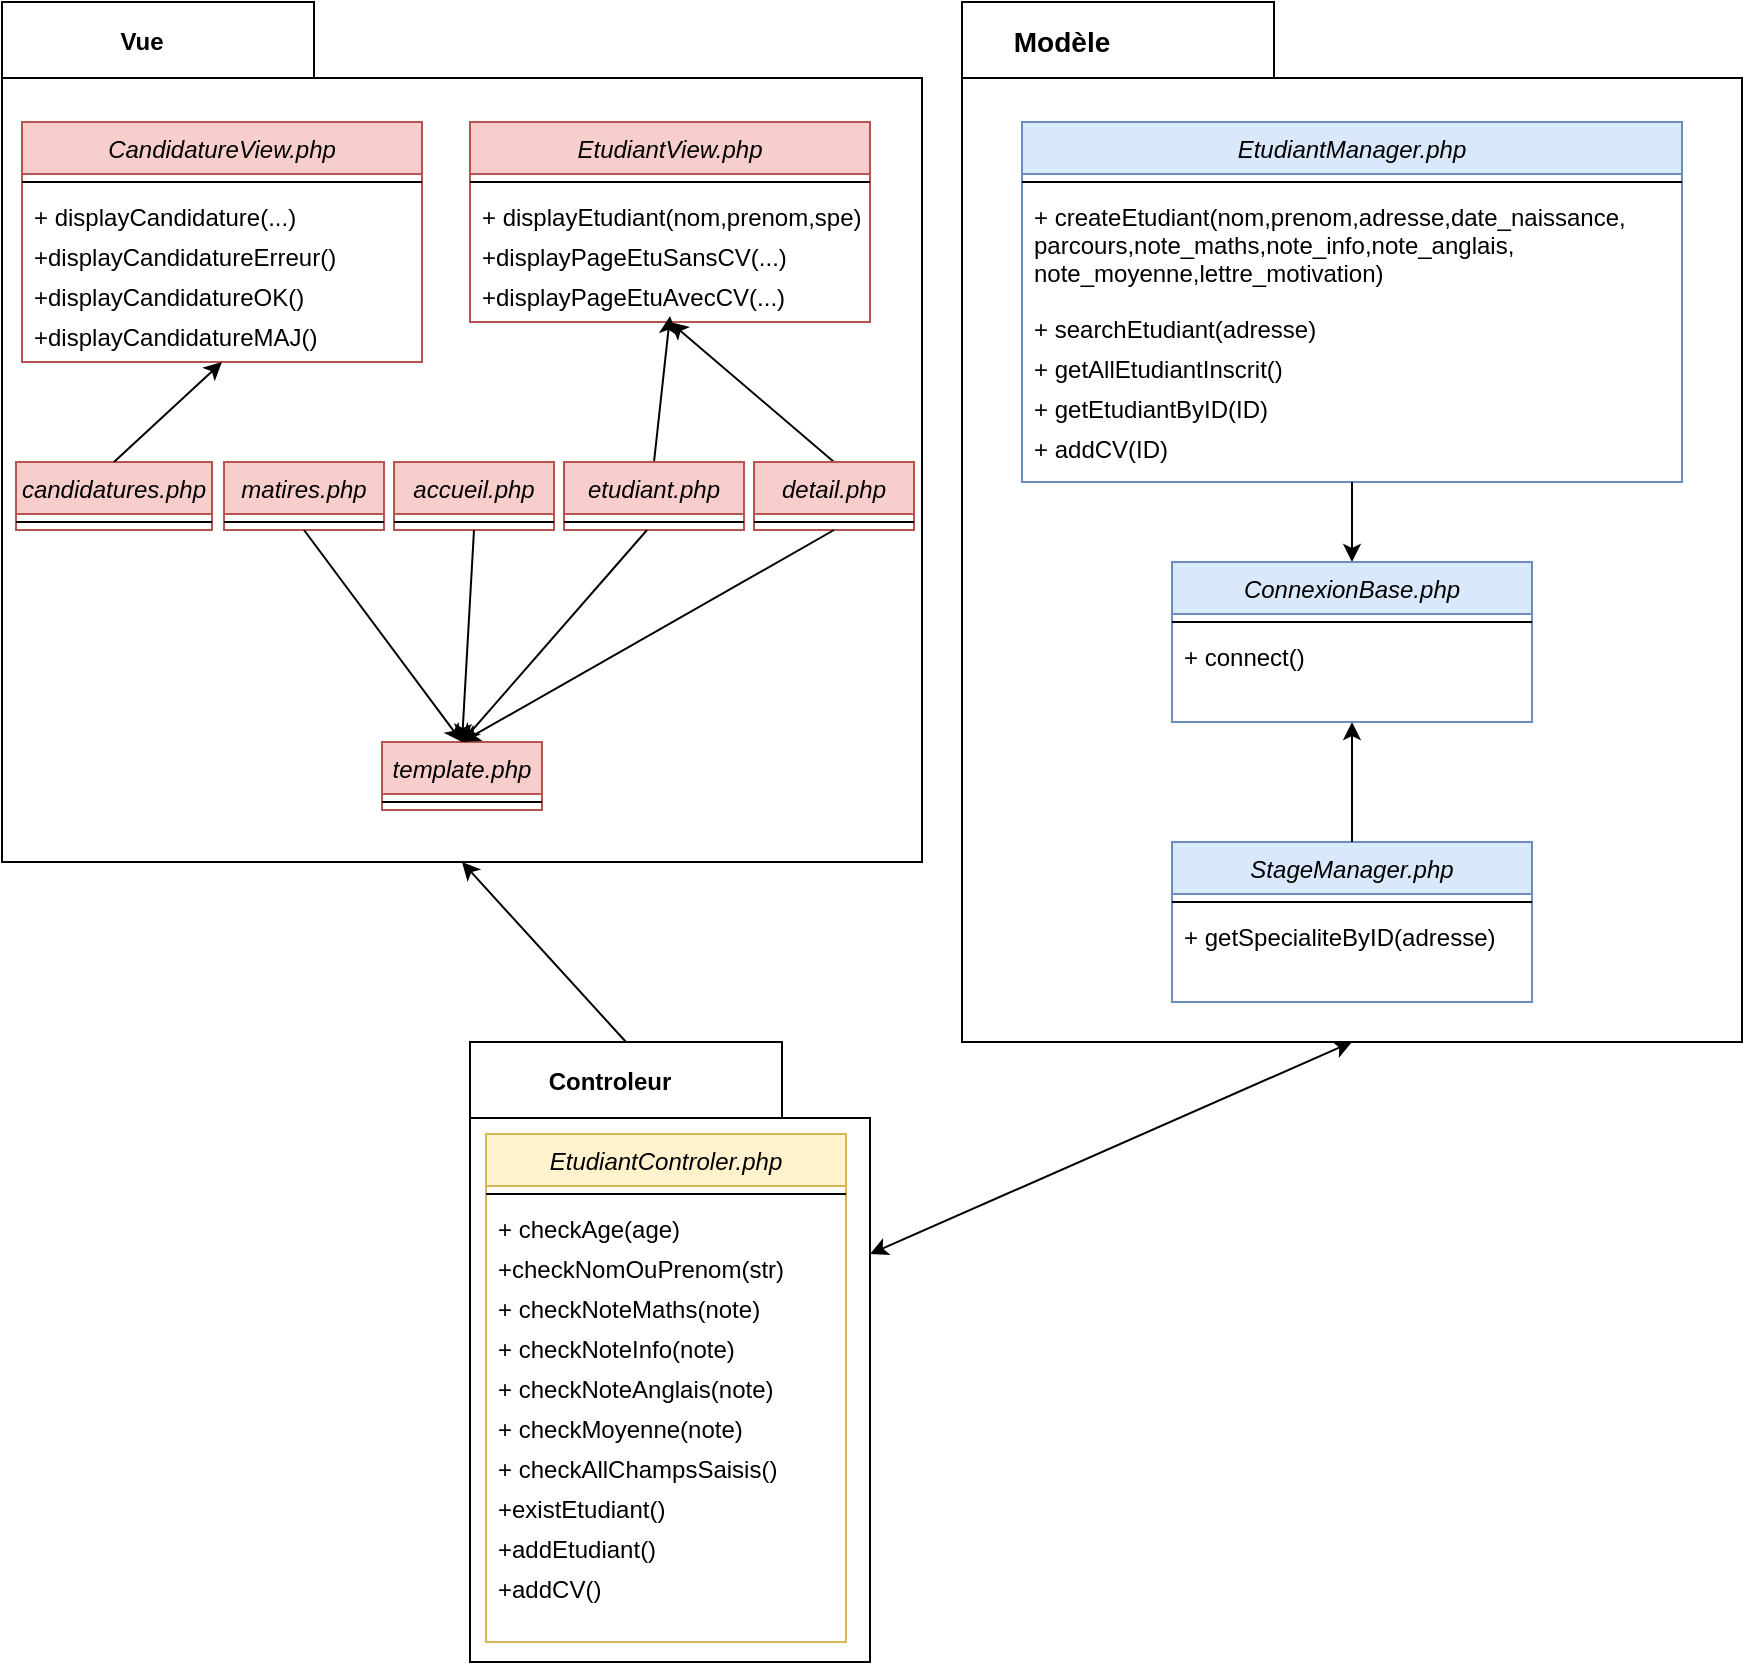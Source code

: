 <mxfile version="13.0.9" type="device"><diagram id="C5RBs43oDa-KdzZeNtuy" name="Page-1"><mxGraphModel dx="1773" dy="651" grid="1" gridSize="10" guides="1" tooltips="1" connect="1" arrows="1" fold="1" page="1" pageScale="1" pageWidth="827" pageHeight="1169" math="0" shadow="0"><root><mxCell id="WIyWlLk6GJQsqaUBKTNV-0"/><mxCell id="WIyWlLk6GJQsqaUBKTNV-1" parent="WIyWlLk6GJQsqaUBKTNV-0"/><mxCell id="yFmAq-5BDddVQlu2ijaL-101" value="" style="shape=folder;fontStyle=1;spacingTop=10;tabWidth=156;tabHeight=38;tabPosition=left;html=1;" vertex="1" parent="WIyWlLk6GJQsqaUBKTNV-1"><mxGeometry x="204" y="530" width="200" height="310" as="geometry"/></mxCell><mxCell id="yFmAq-5BDddVQlu2ijaL-15" value="" style="shape=folder;fontStyle=1;spacingTop=10;tabWidth=156;tabHeight=38;tabPosition=left;html=1;" vertex="1" parent="WIyWlLk6GJQsqaUBKTNV-1"><mxGeometry x="450" y="10" width="390" height="520" as="geometry"/></mxCell><mxCell id="zkfFHV4jXpPFQw0GAbJ--0" value="EtudiantManager.php" style="swimlane;fontStyle=2;align=center;verticalAlign=top;childLayout=stackLayout;horizontal=1;startSize=26;horizontalStack=0;resizeParent=1;resizeLast=0;collapsible=1;marginBottom=0;rounded=0;shadow=0;strokeWidth=1;fillColor=#dae8fc;strokeColor=#6c8ebf;" parent="WIyWlLk6GJQsqaUBKTNV-1" vertex="1"><mxGeometry x="480" y="70" width="330" height="180" as="geometry"><mxRectangle x="230" y="140" width="160" height="26" as="alternateBounds"/></mxGeometry></mxCell><mxCell id="zkfFHV4jXpPFQw0GAbJ--4" value="" style="line;html=1;strokeWidth=1;align=left;verticalAlign=middle;spacingTop=-1;spacingLeft=3;spacingRight=3;rotatable=0;labelPosition=right;points=[];portConstraint=eastwest;" parent="zkfFHV4jXpPFQw0GAbJ--0" vertex="1"><mxGeometry y="26" width="330" height="8" as="geometry"/></mxCell><mxCell id="zkfFHV4jXpPFQw0GAbJ--5" value="+ createEtudiant(nom,prenom,adresse,date_naissance,&#xA;parcours,note_maths,note_info,note_anglais,&#xA;note_moyenne,lettre_motivation)" style="text;align=left;verticalAlign=top;spacingLeft=4;spacingRight=4;overflow=hidden;rotatable=0;points=[[0,0.5],[1,0.5]];portConstraint=eastwest;" parent="zkfFHV4jXpPFQw0GAbJ--0" vertex="1"><mxGeometry y="34" width="330" height="56" as="geometry"/></mxCell><mxCell id="yFmAq-5BDddVQlu2ijaL-0" value="+ searchEtudiant(adresse)" style="text;align=left;verticalAlign=top;spacingLeft=4;spacingRight=4;overflow=hidden;rotatable=0;points=[[0,0.5],[1,0.5]];portConstraint=eastwest;" vertex="1" parent="zkfFHV4jXpPFQw0GAbJ--0"><mxGeometry y="90" width="330" height="20" as="geometry"/></mxCell><mxCell id="yFmAq-5BDddVQlu2ijaL-5" value="+ getAllEtudiantInscrit()" style="text;align=left;verticalAlign=top;spacingLeft=4;spacingRight=4;overflow=hidden;rotatable=0;points=[[0,0.5],[1,0.5]];portConstraint=eastwest;" vertex="1" parent="zkfFHV4jXpPFQw0GAbJ--0"><mxGeometry y="110" width="330" height="20" as="geometry"/></mxCell><mxCell id="yFmAq-5BDddVQlu2ijaL-6" value="+ getEtudiantByID(ID)" style="text;align=left;verticalAlign=top;spacingLeft=4;spacingRight=4;overflow=hidden;rotatable=0;points=[[0,0.5],[1,0.5]];portConstraint=eastwest;" vertex="1" parent="zkfFHV4jXpPFQw0GAbJ--0"><mxGeometry y="130" width="330" height="20" as="geometry"/></mxCell><mxCell id="yFmAq-5BDddVQlu2ijaL-85" value="+ addCV(ID)" style="text;align=left;verticalAlign=top;spacingLeft=4;spacingRight=4;overflow=hidden;rotatable=0;points=[[0,0.5],[1,0.5]];portConstraint=eastwest;" vertex="1" parent="zkfFHV4jXpPFQw0GAbJ--0"><mxGeometry y="150" width="330" height="20" as="geometry"/></mxCell><mxCell id="yFmAq-5BDddVQlu2ijaL-8" value="StageManager.php" style="swimlane;fontStyle=2;align=center;verticalAlign=top;childLayout=stackLayout;horizontal=1;startSize=26;horizontalStack=0;resizeParent=1;resizeLast=0;collapsible=1;marginBottom=0;rounded=0;shadow=0;strokeWidth=1;fillColor=#dae8fc;strokeColor=#6c8ebf;" vertex="1" parent="WIyWlLk6GJQsqaUBKTNV-1"><mxGeometry x="555" y="430" width="180" height="80" as="geometry"><mxRectangle x="230" y="140" width="160" height="26" as="alternateBounds"/></mxGeometry></mxCell><mxCell id="yFmAq-5BDddVQlu2ijaL-9" value="" style="line;html=1;strokeWidth=1;align=left;verticalAlign=middle;spacingTop=-1;spacingLeft=3;spacingRight=3;rotatable=0;labelPosition=right;points=[];portConstraint=eastwest;" vertex="1" parent="yFmAq-5BDddVQlu2ijaL-8"><mxGeometry y="26" width="180" height="8" as="geometry"/></mxCell><mxCell id="yFmAq-5BDddVQlu2ijaL-11" value="+ getSpecialiteByID(adresse)" style="text;align=left;verticalAlign=top;spacingLeft=4;spacingRight=4;overflow=hidden;rotatable=0;points=[[0,0.5],[1,0.5]];portConstraint=eastwest;" vertex="1" parent="yFmAq-5BDddVQlu2ijaL-8"><mxGeometry y="34" width="180" height="20" as="geometry"/></mxCell><mxCell id="yFmAq-5BDddVQlu2ijaL-20" value="&lt;font style=&quot;font-size: 14px&quot;&gt;&lt;b&gt;Modèle&lt;/b&gt;&lt;/font&gt;" style="text;html=1;strokeColor=none;fillColor=none;align=center;verticalAlign=middle;whiteSpace=wrap;rounded=0;" vertex="1" parent="WIyWlLk6GJQsqaUBKTNV-1"><mxGeometry x="480" y="20" width="40" height="20" as="geometry"/></mxCell><mxCell id="yFmAq-5BDddVQlu2ijaL-21" value="" style="endArrow=classic;html=1;entryX=0.5;entryY=0;entryDx=0;entryDy=0;exitX=0.5;exitY=1;exitDx=0;exitDy=0;" edge="1" parent="WIyWlLk6GJQsqaUBKTNV-1" source="zkfFHV4jXpPFQw0GAbJ--0" target="yFmAq-5BDddVQlu2ijaL-16"><mxGeometry width="50" height="50" relative="1" as="geometry"><mxPoint x="430" y="330" as="sourcePoint"/><mxPoint x="480" y="280" as="targetPoint"/></mxGeometry></mxCell><mxCell id="yFmAq-5BDddVQlu2ijaL-22" value="" style="endArrow=classic;html=1;entryX=0.5;entryY=1;entryDx=0;entryDy=0;exitX=0.5;exitY=0;exitDx=0;exitDy=0;" edge="1" parent="WIyWlLk6GJQsqaUBKTNV-1" source="yFmAq-5BDddVQlu2ijaL-8" target="yFmAq-5BDddVQlu2ijaL-16"><mxGeometry width="50" height="50" relative="1" as="geometry"><mxPoint x="655" y="300" as="sourcePoint"/><mxPoint x="655" y="330" as="targetPoint"/></mxGeometry></mxCell><mxCell id="yFmAq-5BDddVQlu2ijaL-63" value="" style="shape=folder;fontStyle=1;spacingTop=10;tabWidth=156;tabHeight=38;tabPosition=left;html=1;" vertex="1" parent="WIyWlLk6GJQsqaUBKTNV-1"><mxGeometry x="-30" y="10" width="460" height="430" as="geometry"/></mxCell><mxCell id="yFmAq-5BDddVQlu2ijaL-64" value="&lt;b&gt;Vue&lt;/b&gt;" style="text;html=1;strokeColor=none;fillColor=none;align=center;verticalAlign=middle;whiteSpace=wrap;rounded=0;" vertex="1" parent="WIyWlLk6GJQsqaUBKTNV-1"><mxGeometry x="20" y="20" width="40" height="20" as="geometry"/></mxCell><mxCell id="yFmAq-5BDddVQlu2ijaL-16" value="ConnexionBase.php" style="swimlane;fontStyle=2;align=center;verticalAlign=top;childLayout=stackLayout;horizontal=1;startSize=26;horizontalStack=0;resizeParent=1;resizeLast=0;collapsible=1;marginBottom=0;rounded=0;shadow=0;strokeWidth=1;fillColor=#dae8fc;strokeColor=#6c8ebf;" vertex="1" parent="WIyWlLk6GJQsqaUBKTNV-1"><mxGeometry x="555" y="290" width="180" height="80" as="geometry"><mxRectangle x="230" y="140" width="160" height="26" as="alternateBounds"/></mxGeometry></mxCell><mxCell id="yFmAq-5BDddVQlu2ijaL-17" value="" style="line;html=1;strokeWidth=1;align=left;verticalAlign=middle;spacingTop=-1;spacingLeft=3;spacingRight=3;rotatable=0;labelPosition=right;points=[];portConstraint=eastwest;" vertex="1" parent="yFmAq-5BDddVQlu2ijaL-16"><mxGeometry y="26" width="180" height="8" as="geometry"/></mxCell><mxCell id="yFmAq-5BDddVQlu2ijaL-18" value="+ connect()" style="text;align=left;verticalAlign=top;spacingLeft=4;spacingRight=4;overflow=hidden;rotatable=0;points=[[0,0.5],[1,0.5]];portConstraint=eastwest;" vertex="1" parent="yFmAq-5BDddVQlu2ijaL-16"><mxGeometry y="34" width="180" height="20" as="geometry"/></mxCell><mxCell id="yFmAq-5BDddVQlu2ijaL-65" value="CandidatureView.php" style="swimlane;fontStyle=2;align=center;verticalAlign=top;childLayout=stackLayout;horizontal=1;startSize=26;horizontalStack=0;resizeParent=1;resizeLast=0;collapsible=1;marginBottom=0;rounded=0;shadow=0;strokeWidth=1;fillColor=#f8cecc;strokeColor=#b85450;" vertex="1" parent="WIyWlLk6GJQsqaUBKTNV-1"><mxGeometry x="-20" y="70" width="200" height="120" as="geometry"><mxRectangle x="230" y="140" width="160" height="26" as="alternateBounds"/></mxGeometry></mxCell><mxCell id="yFmAq-5BDddVQlu2ijaL-66" value="" style="line;html=1;strokeWidth=1;align=left;verticalAlign=middle;spacingTop=-1;spacingLeft=3;spacingRight=3;rotatable=0;labelPosition=right;points=[];portConstraint=eastwest;" vertex="1" parent="yFmAq-5BDddVQlu2ijaL-65"><mxGeometry y="26" width="200" height="8" as="geometry"/></mxCell><mxCell id="yFmAq-5BDddVQlu2ijaL-70" value="+ displayCandidature(...)" style="text;align=left;verticalAlign=top;spacingLeft=4;spacingRight=4;overflow=hidden;rotatable=0;points=[[0,0.5],[1,0.5]];portConstraint=eastwest;" vertex="1" parent="yFmAq-5BDddVQlu2ijaL-65"><mxGeometry y="34" width="200" height="20" as="geometry"/></mxCell><mxCell id="yFmAq-5BDddVQlu2ijaL-71" value="+displayCandidatureErreur()" style="text;align=left;verticalAlign=top;spacingLeft=4;spacingRight=4;overflow=hidden;rotatable=0;points=[[0,0.5],[1,0.5]];portConstraint=eastwest;" vertex="1" parent="yFmAq-5BDddVQlu2ijaL-65"><mxGeometry y="54" width="200" height="20" as="geometry"/></mxCell><mxCell id="yFmAq-5BDddVQlu2ijaL-72" value="+displayCandidatureOK()" style="text;align=left;verticalAlign=top;spacingLeft=4;spacingRight=4;overflow=hidden;rotatable=0;points=[[0,0.5],[1,0.5]];portConstraint=eastwest;" vertex="1" parent="yFmAq-5BDddVQlu2ijaL-65"><mxGeometry y="74" width="200" height="20" as="geometry"/></mxCell><mxCell id="yFmAq-5BDddVQlu2ijaL-77" value="+displayCandidatureMAJ()" style="text;align=left;verticalAlign=top;spacingLeft=4;spacingRight=4;overflow=hidden;rotatable=0;points=[[0,0.5],[1,0.5]];portConstraint=eastwest;" vertex="1" parent="yFmAq-5BDddVQlu2ijaL-65"><mxGeometry y="94" width="200" height="20" as="geometry"/></mxCell><mxCell id="yFmAq-5BDddVQlu2ijaL-79" value="EtudiantView.php" style="swimlane;fontStyle=2;align=center;verticalAlign=top;childLayout=stackLayout;horizontal=1;startSize=26;horizontalStack=0;resizeParent=1;resizeLast=0;collapsible=1;marginBottom=0;rounded=0;shadow=0;strokeWidth=1;fillColor=#f8cecc;strokeColor=#b85450;" vertex="1" parent="WIyWlLk6GJQsqaUBKTNV-1"><mxGeometry x="204" y="70" width="200" height="100" as="geometry"><mxRectangle x="230" y="140" width="160" height="26" as="alternateBounds"/></mxGeometry></mxCell><mxCell id="yFmAq-5BDddVQlu2ijaL-80" value="" style="line;html=1;strokeWidth=1;align=left;verticalAlign=middle;spacingTop=-1;spacingLeft=3;spacingRight=3;rotatable=0;labelPosition=right;points=[];portConstraint=eastwest;" vertex="1" parent="yFmAq-5BDddVQlu2ijaL-79"><mxGeometry y="26" width="200" height="8" as="geometry"/></mxCell><mxCell id="yFmAq-5BDddVQlu2ijaL-81" value="+ displayEtudiant(nom,prenom,spe)" style="text;align=left;verticalAlign=top;spacingLeft=4;spacingRight=4;overflow=hidden;rotatable=0;points=[[0,0.5],[1,0.5]];portConstraint=eastwest;" vertex="1" parent="yFmAq-5BDddVQlu2ijaL-79"><mxGeometry y="34" width="200" height="20" as="geometry"/></mxCell><mxCell id="yFmAq-5BDddVQlu2ijaL-82" value="+displayPageEtuSansCV(...)" style="text;align=left;verticalAlign=top;spacingLeft=4;spacingRight=4;overflow=hidden;rotatable=0;points=[[0,0.5],[1,0.5]];portConstraint=eastwest;" vertex="1" parent="yFmAq-5BDddVQlu2ijaL-79"><mxGeometry y="54" width="200" height="20" as="geometry"/></mxCell><mxCell id="yFmAq-5BDddVQlu2ijaL-86" value="+displayPageEtuAvecCV(...)" style="text;align=left;verticalAlign=top;spacingLeft=4;spacingRight=4;overflow=hidden;rotatable=0;points=[[0,0.5],[1,0.5]];portConstraint=eastwest;" vertex="1" parent="yFmAq-5BDddVQlu2ijaL-79"><mxGeometry y="74" width="200" height="20" as="geometry"/></mxCell><mxCell id="yFmAq-5BDddVQlu2ijaL-102" value="&lt;b&gt;Controleur&lt;/b&gt;" style="text;html=1;strokeColor=none;fillColor=none;align=center;verticalAlign=middle;whiteSpace=wrap;rounded=0;" vertex="1" parent="WIyWlLk6GJQsqaUBKTNV-1"><mxGeometry x="254" y="540" width="40" height="20" as="geometry"/></mxCell><mxCell id="yFmAq-5BDddVQlu2ijaL-127" value="" style="endArrow=classic;html=1;entryX=0.5;entryY=1.15;entryDx=0;entryDy=0;entryPerimeter=0;exitX=0.5;exitY=0;exitDx=0;exitDy=0;" edge="1" parent="WIyWlLk6GJQsqaUBKTNV-1" source="yFmAq-5BDddVQlu2ijaL-121" target="yFmAq-5BDddVQlu2ijaL-86"><mxGeometry width="50" height="50" relative="1" as="geometry"><mxPoint x="260" y="370" as="sourcePoint"/><mxPoint x="310" y="320" as="targetPoint"/></mxGeometry></mxCell><mxCell id="yFmAq-5BDddVQlu2ijaL-132" value="" style="endArrow=classic;html=1;entryX=0.5;entryY=1;entryDx=0;entryDy=0;exitX=0.5;exitY=0;exitDx=0;exitDy=0;" edge="1" parent="WIyWlLk6GJQsqaUBKTNV-1" source="yFmAq-5BDddVQlu2ijaL-130" target="yFmAq-5BDddVQlu2ijaL-79"><mxGeometry width="50" height="50" relative="1" as="geometry"><mxPoint x="235" y="250" as="sourcePoint"/><mxPoint x="314" y="177" as="targetPoint"/></mxGeometry></mxCell><mxCell id="yFmAq-5BDddVQlu2ijaL-128" value="template.php" style="swimlane;fontStyle=2;align=center;verticalAlign=top;childLayout=stackLayout;horizontal=1;startSize=26;horizontalStack=0;resizeParent=1;resizeLast=0;collapsible=1;marginBottom=0;rounded=0;shadow=0;strokeWidth=1;fillColor=#f8cecc;strokeColor=#b85450;" vertex="1" parent="WIyWlLk6GJQsqaUBKTNV-1"><mxGeometry x="160" y="380" width="80" height="34" as="geometry"><mxRectangle x="230" y="140" width="160" height="26" as="alternateBounds"/></mxGeometry></mxCell><mxCell id="yFmAq-5BDddVQlu2ijaL-129" value="" style="line;html=1;strokeWidth=1;align=left;verticalAlign=middle;spacingTop=-1;spacingLeft=3;spacingRight=3;rotatable=0;labelPosition=right;points=[];portConstraint=eastwest;" vertex="1" parent="yFmAq-5BDddVQlu2ijaL-128"><mxGeometry y="26" width="80" height="8" as="geometry"/></mxCell><mxCell id="yFmAq-5BDddVQlu2ijaL-130" value="detail.php" style="swimlane;fontStyle=2;align=center;verticalAlign=top;childLayout=stackLayout;horizontal=1;startSize=26;horizontalStack=0;resizeParent=1;resizeLast=0;collapsible=1;marginBottom=0;rounded=0;shadow=0;strokeWidth=1;fillColor=#f8cecc;strokeColor=#b85450;" vertex="1" parent="WIyWlLk6GJQsqaUBKTNV-1"><mxGeometry x="346" y="240" width="80" height="34" as="geometry"><mxRectangle x="230" y="140" width="160" height="26" as="alternateBounds"/></mxGeometry></mxCell><mxCell id="yFmAq-5BDddVQlu2ijaL-131" value="" style="line;html=1;strokeWidth=1;align=left;verticalAlign=middle;spacingTop=-1;spacingLeft=3;spacingRight=3;rotatable=0;labelPosition=right;points=[];portConstraint=eastwest;" vertex="1" parent="yFmAq-5BDddVQlu2ijaL-130"><mxGeometry y="26" width="80" height="8" as="geometry"/></mxCell><mxCell id="yFmAq-5BDddVQlu2ijaL-121" value="etudiant.php" style="swimlane;fontStyle=2;align=center;verticalAlign=top;childLayout=stackLayout;horizontal=1;startSize=26;horizontalStack=0;resizeParent=1;resizeLast=0;collapsible=1;marginBottom=0;rounded=0;shadow=0;strokeWidth=1;fillColor=#f8cecc;strokeColor=#b85450;" vertex="1" parent="WIyWlLk6GJQsqaUBKTNV-1"><mxGeometry x="251" y="240" width="90" height="34" as="geometry"><mxRectangle x="230" y="140" width="160" height="26" as="alternateBounds"/></mxGeometry></mxCell><mxCell id="yFmAq-5BDddVQlu2ijaL-122" value="" style="line;html=1;strokeWidth=1;align=left;verticalAlign=middle;spacingTop=-1;spacingLeft=3;spacingRight=3;rotatable=0;labelPosition=right;points=[];portConstraint=eastwest;" vertex="1" parent="yFmAq-5BDddVQlu2ijaL-121"><mxGeometry y="26" width="90" height="8" as="geometry"/></mxCell><mxCell id="yFmAq-5BDddVQlu2ijaL-125" value="accueil.php" style="swimlane;fontStyle=2;align=center;verticalAlign=top;childLayout=stackLayout;horizontal=1;startSize=26;horizontalStack=0;resizeParent=1;resizeLast=0;collapsible=1;marginBottom=0;rounded=0;shadow=0;strokeWidth=1;fillColor=#f8cecc;strokeColor=#b85450;" vertex="1" parent="WIyWlLk6GJQsqaUBKTNV-1"><mxGeometry x="166" y="240" width="80" height="34" as="geometry"><mxRectangle x="230" y="140" width="160" height="26" as="alternateBounds"/></mxGeometry></mxCell><mxCell id="yFmAq-5BDddVQlu2ijaL-126" value="" style="line;html=1;strokeWidth=1;align=left;verticalAlign=middle;spacingTop=-1;spacingLeft=3;spacingRight=3;rotatable=0;labelPosition=right;points=[];portConstraint=eastwest;" vertex="1" parent="yFmAq-5BDddVQlu2ijaL-125"><mxGeometry y="26" width="80" height="8" as="geometry"/></mxCell><mxCell id="yFmAq-5BDddVQlu2ijaL-139" value="matires.php" style="swimlane;fontStyle=2;align=center;verticalAlign=top;childLayout=stackLayout;horizontal=1;startSize=26;horizontalStack=0;resizeParent=1;resizeLast=0;collapsible=1;marginBottom=0;rounded=0;shadow=0;strokeWidth=1;fillColor=#f8cecc;strokeColor=#b85450;" vertex="1" parent="WIyWlLk6GJQsqaUBKTNV-1"><mxGeometry x="81" y="240" width="80" height="34" as="geometry"><mxRectangle x="230" y="140" width="160" height="26" as="alternateBounds"/></mxGeometry></mxCell><mxCell id="yFmAq-5BDddVQlu2ijaL-140" value="" style="line;html=1;strokeWidth=1;align=left;verticalAlign=middle;spacingTop=-1;spacingLeft=3;spacingRight=3;rotatable=0;labelPosition=right;points=[];portConstraint=eastwest;" vertex="1" parent="yFmAq-5BDddVQlu2ijaL-139"><mxGeometry y="26" width="80" height="8" as="geometry"/></mxCell><mxCell id="yFmAq-5BDddVQlu2ijaL-133" value="candidatures.php" style="swimlane;fontStyle=2;align=center;verticalAlign=top;childLayout=stackLayout;horizontal=1;startSize=26;horizontalStack=0;resizeParent=1;resizeLast=0;collapsible=1;marginBottom=0;rounded=0;shadow=0;strokeWidth=1;fillColor=#f8cecc;strokeColor=#b85450;" vertex="1" parent="WIyWlLk6GJQsqaUBKTNV-1"><mxGeometry x="-23" y="240" width="98" height="34" as="geometry"><mxRectangle x="230" y="140" width="160" height="26" as="alternateBounds"/></mxGeometry></mxCell><mxCell id="yFmAq-5BDddVQlu2ijaL-134" value="" style="line;html=1;strokeWidth=1;align=left;verticalAlign=middle;spacingTop=-1;spacingLeft=3;spacingRight=3;rotatable=0;labelPosition=right;points=[];portConstraint=eastwest;" vertex="1" parent="yFmAq-5BDddVQlu2ijaL-133"><mxGeometry y="26" width="98" height="8" as="geometry"/></mxCell><mxCell id="yFmAq-5BDddVQlu2ijaL-141" value="" style="endArrow=classic;html=1;entryX=0.5;entryY=1;entryDx=0;entryDy=0;exitX=0.5;exitY=0;exitDx=0;exitDy=0;" edge="1" parent="WIyWlLk6GJQsqaUBKTNV-1" source="yFmAq-5BDddVQlu2ijaL-133" target="yFmAq-5BDddVQlu2ijaL-65"><mxGeometry width="50" height="50" relative="1" as="geometry"><mxPoint x="306" y="250" as="sourcePoint"/><mxPoint x="314" y="177" as="targetPoint"/></mxGeometry></mxCell><mxCell id="yFmAq-5BDddVQlu2ijaL-142" value="" style="endArrow=classic;html=1;exitX=0.5;exitY=1;exitDx=0;exitDy=0;entryX=0.5;entryY=0;entryDx=0;entryDy=0;" edge="1" parent="WIyWlLk6GJQsqaUBKTNV-1" source="yFmAq-5BDddVQlu2ijaL-139" target="yFmAq-5BDddVQlu2ijaL-128"><mxGeometry width="50" height="50" relative="1" as="geometry"><mxPoint x="260" y="370" as="sourcePoint"/><mxPoint x="310" y="320" as="targetPoint"/></mxGeometry></mxCell><mxCell id="yFmAq-5BDddVQlu2ijaL-143" value="" style="endArrow=classic;html=1;exitX=0.5;exitY=1;exitDx=0;exitDy=0;entryX=0.5;entryY=0;entryDx=0;entryDy=0;" edge="1" parent="WIyWlLk6GJQsqaUBKTNV-1" source="yFmAq-5BDddVQlu2ijaL-125" target="yFmAq-5BDddVQlu2ijaL-128"><mxGeometry width="50" height="50" relative="1" as="geometry"><mxPoint x="131" y="284" as="sourcePoint"/><mxPoint x="210" y="390" as="targetPoint"/></mxGeometry></mxCell><mxCell id="yFmAq-5BDddVQlu2ijaL-144" value="" style="endArrow=classic;html=1;" edge="1" parent="WIyWlLk6GJQsqaUBKTNV-1" source="yFmAq-5BDddVQlu2ijaL-122"><mxGeometry width="50" height="50" relative="1" as="geometry"><mxPoint x="216" y="284" as="sourcePoint"/><mxPoint x="200" y="380" as="targetPoint"/></mxGeometry></mxCell><mxCell id="yFmAq-5BDddVQlu2ijaL-145" value="" style="endArrow=classic;html=1;exitX=0.5;exitY=1;exitDx=0;exitDy=0;" edge="1" parent="WIyWlLk6GJQsqaUBKTNV-1" source="yFmAq-5BDddVQlu2ijaL-130"><mxGeometry width="50" height="50" relative="1" as="geometry"><mxPoint x="302.509" y="284" as="sourcePoint"/><mxPoint x="200" y="380" as="targetPoint"/></mxGeometry></mxCell><mxCell id="yFmAq-5BDddVQlu2ijaL-103" value="EtudiantControler.php" style="swimlane;fontStyle=2;align=center;verticalAlign=top;childLayout=stackLayout;horizontal=1;startSize=26;horizontalStack=0;resizeParent=1;resizeLast=0;collapsible=1;marginBottom=0;rounded=0;shadow=0;strokeWidth=1;fillColor=#fff2cc;strokeColor=#d6b656;" vertex="1" parent="WIyWlLk6GJQsqaUBKTNV-1"><mxGeometry x="212" y="576" width="180" height="254" as="geometry"><mxRectangle x="230" y="140" width="160" height="26" as="alternateBounds"/></mxGeometry></mxCell><mxCell id="yFmAq-5BDddVQlu2ijaL-104" value="" style="line;html=1;strokeWidth=1;align=left;verticalAlign=middle;spacingTop=-1;spacingLeft=3;spacingRight=3;rotatable=0;labelPosition=right;points=[];portConstraint=eastwest;" vertex="1" parent="yFmAq-5BDddVQlu2ijaL-103"><mxGeometry y="26" width="180" height="8" as="geometry"/></mxCell><mxCell id="yFmAq-5BDddVQlu2ijaL-105" value="+ checkAge(age)" style="text;align=left;verticalAlign=top;spacingLeft=4;spacingRight=4;overflow=hidden;rotatable=0;points=[[0,0.5],[1,0.5]];portConstraint=eastwest;" vertex="1" parent="yFmAq-5BDddVQlu2ijaL-103"><mxGeometry y="34" width="180" height="20" as="geometry"/></mxCell><mxCell id="yFmAq-5BDddVQlu2ijaL-106" value="+checkNomOuPrenom(str)" style="text;align=left;verticalAlign=top;spacingLeft=4;spacingRight=4;overflow=hidden;rotatable=0;points=[[0,0.5],[1,0.5]];portConstraint=eastwest;" vertex="1" parent="yFmAq-5BDddVQlu2ijaL-103"><mxGeometry y="54" width="180" height="20" as="geometry"/></mxCell><mxCell id="yFmAq-5BDddVQlu2ijaL-107" value="+ checkNoteMaths(note)" style="text;align=left;verticalAlign=top;spacingLeft=4;spacingRight=4;overflow=hidden;rotatable=0;points=[[0,0.5],[1,0.5]];portConstraint=eastwest;" vertex="1" parent="yFmAq-5BDddVQlu2ijaL-103"><mxGeometry y="74" width="180" height="20" as="geometry"/></mxCell><mxCell id="yFmAq-5BDddVQlu2ijaL-108" value="+ checkNoteInfo(note)" style="text;align=left;verticalAlign=top;spacingLeft=4;spacingRight=4;overflow=hidden;rotatable=0;points=[[0,0.5],[1,0.5]];portConstraint=eastwest;" vertex="1" parent="yFmAq-5BDddVQlu2ijaL-103"><mxGeometry y="94" width="180" height="20" as="geometry"/></mxCell><mxCell id="yFmAq-5BDddVQlu2ijaL-109" value="+ checkNoteAnglais(note)" style="text;align=left;verticalAlign=top;spacingLeft=4;spacingRight=4;overflow=hidden;rotatable=0;points=[[0,0.5],[1,0.5]];portConstraint=eastwest;" vertex="1" parent="yFmAq-5BDddVQlu2ijaL-103"><mxGeometry y="114" width="180" height="20" as="geometry"/></mxCell><mxCell id="yFmAq-5BDddVQlu2ijaL-110" value="+ checkMoyenne(note)" style="text;align=left;verticalAlign=top;spacingLeft=4;spacingRight=4;overflow=hidden;rotatable=0;points=[[0,0.5],[1,0.5]];portConstraint=eastwest;" vertex="1" parent="yFmAq-5BDddVQlu2ijaL-103"><mxGeometry y="134" width="180" height="20" as="geometry"/></mxCell><mxCell id="yFmAq-5BDddVQlu2ijaL-111" value="+ checkAllChampsSaisis()" style="text;align=left;verticalAlign=top;spacingLeft=4;spacingRight=4;overflow=hidden;rotatable=0;points=[[0,0.5],[1,0.5]];portConstraint=eastwest;" vertex="1" parent="yFmAq-5BDddVQlu2ijaL-103"><mxGeometry y="154" width="180" height="20" as="geometry"/></mxCell><mxCell id="yFmAq-5BDddVQlu2ijaL-112" value="+existEtudiant()" style="text;align=left;verticalAlign=top;spacingLeft=4;spacingRight=4;overflow=hidden;rotatable=0;points=[[0,0.5],[1,0.5]];portConstraint=eastwest;" vertex="1" parent="yFmAq-5BDddVQlu2ijaL-103"><mxGeometry y="174" width="180" height="20" as="geometry"/></mxCell><mxCell id="yFmAq-5BDddVQlu2ijaL-113" value="+addEtudiant()" style="text;align=left;verticalAlign=top;spacingLeft=4;spacingRight=4;overflow=hidden;rotatable=0;points=[[0,0.5],[1,0.5]];portConstraint=eastwest;" vertex="1" parent="yFmAq-5BDddVQlu2ijaL-103"><mxGeometry y="194" width="180" height="20" as="geometry"/></mxCell><mxCell id="yFmAq-5BDddVQlu2ijaL-114" value="+addCV()" style="text;align=left;verticalAlign=top;spacingLeft=4;spacingRight=4;overflow=hidden;rotatable=0;points=[[0,0.5],[1,0.5]];portConstraint=eastwest;" vertex="1" parent="yFmAq-5BDddVQlu2ijaL-103"><mxGeometry y="214" width="180" height="20" as="geometry"/></mxCell><mxCell id="yFmAq-5BDddVQlu2ijaL-146" value="" style="endArrow=classic;startArrow=classic;html=1;exitX=0;exitY=0;exitDx=200;exitDy=106;exitPerimeter=0;entryX=0.5;entryY=1;entryDx=0;entryDy=0;entryPerimeter=0;" edge="1" parent="WIyWlLk6GJQsqaUBKTNV-1" source="yFmAq-5BDddVQlu2ijaL-101" target="yFmAq-5BDddVQlu2ijaL-15"><mxGeometry width="50" height="50" relative="1" as="geometry"><mxPoint x="450" y="660" as="sourcePoint"/><mxPoint x="500" y="610" as="targetPoint"/></mxGeometry></mxCell><mxCell id="yFmAq-5BDddVQlu2ijaL-147" value="" style="endArrow=classic;html=1;exitX=0;exitY=0;exitDx=78;exitDy=0;exitPerimeter=0;entryX=0.5;entryY=1;entryDx=0;entryDy=0;entryPerimeter=0;" edge="1" parent="WIyWlLk6GJQsqaUBKTNV-1" source="yFmAq-5BDddVQlu2ijaL-101" target="yFmAq-5BDddVQlu2ijaL-63"><mxGeometry width="50" height="50" relative="1" as="geometry"><mxPoint x="190" y="470" as="sourcePoint"/><mxPoint x="240" y="420" as="targetPoint"/></mxGeometry></mxCell></root></mxGraphModel></diagram></mxfile>